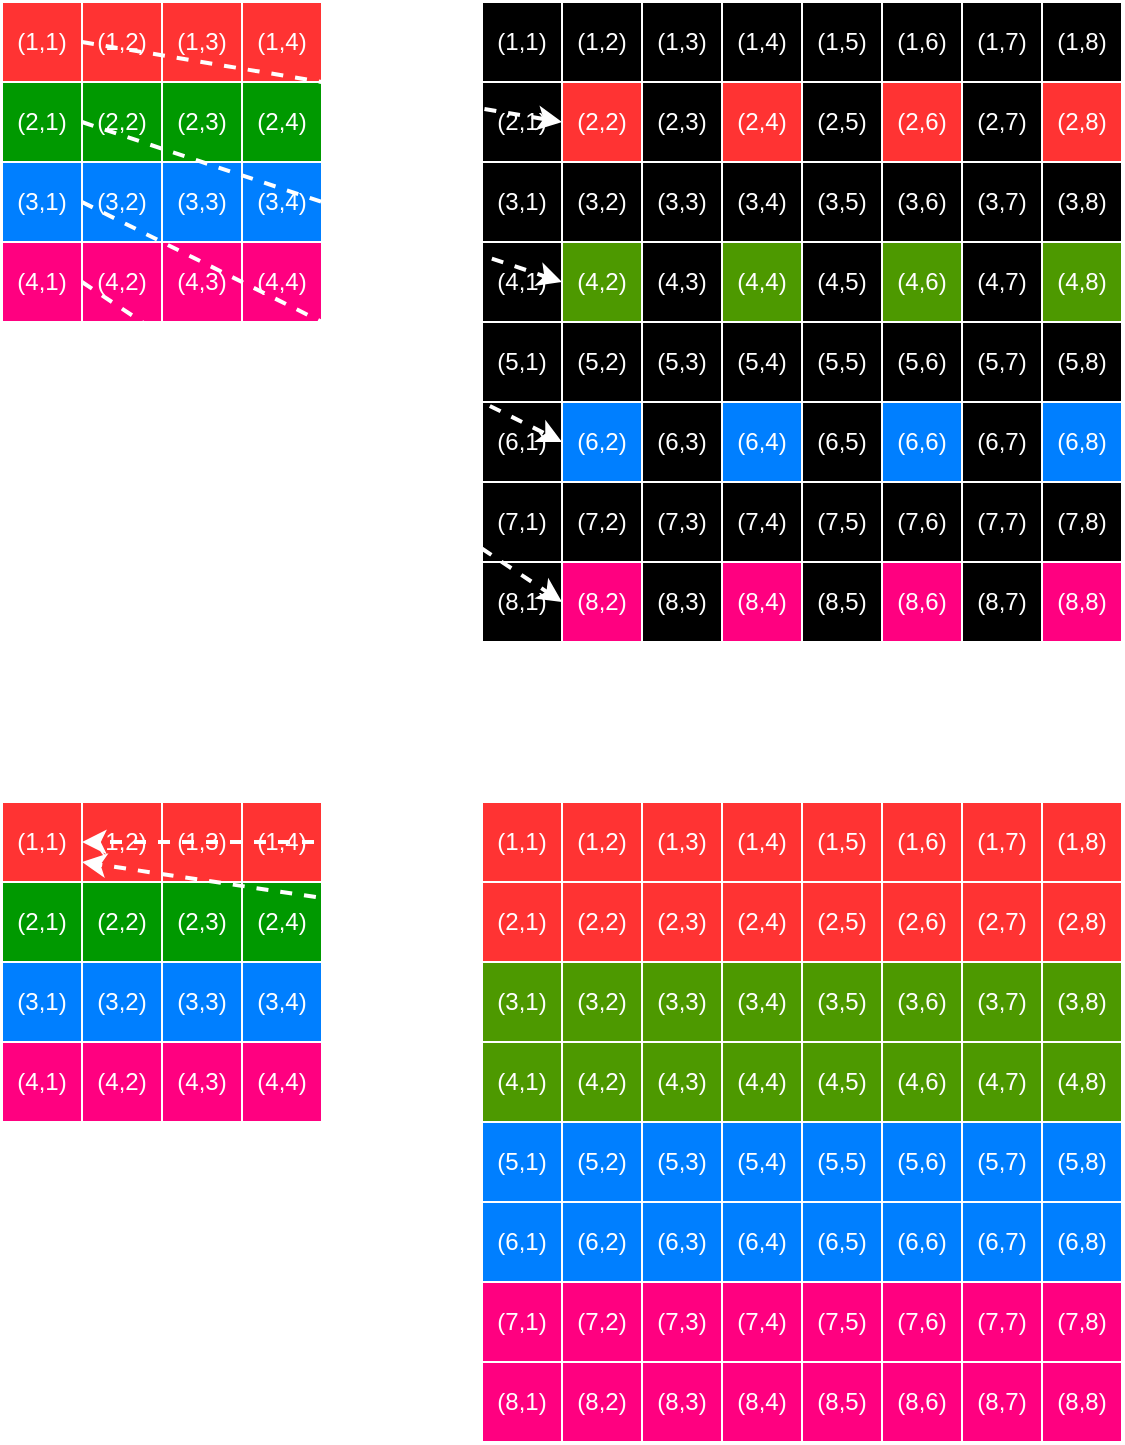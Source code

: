 <mxfile version="24.7.17">
  <diagram name="ページ1" id="RXQ_MCHYcWRbRbya9VPW">
    <mxGraphModel dx="954" dy="581" grid="1" gridSize="10" guides="1" tooltips="1" connect="1" arrows="1" fold="1" page="1" pageScale="1" pageWidth="827" pageHeight="1169" math="0" shadow="0">
      <root>
        <mxCell id="0" />
        <mxCell id="1" parent="0" />
        <mxCell id="tzBdefzeKCWXPKmRNhvX-1" value="(1,1)" style="rounded=0;whiteSpace=wrap;html=1;fillColor=#FF3333;strokeColor=#FFFFFF;fontColor=#FFFFFF;" parent="1" vertex="1">
          <mxGeometry x="80" y="80" width="40" height="40" as="geometry" />
        </mxCell>
        <mxCell id="tzBdefzeKCWXPKmRNhvX-3" value="(1,2)" style="rounded=0;whiteSpace=wrap;html=1;fillColor=#FF3333;strokeColor=#FFFFFF;fontColor=#FFFFFF;" parent="1" vertex="1">
          <mxGeometry x="120" y="80" width="40" height="40" as="geometry" />
        </mxCell>
        <mxCell id="tzBdefzeKCWXPKmRNhvX-4" value="(1,3)" style="rounded=0;whiteSpace=wrap;html=1;fillColor=#FF3333;strokeColor=#FFFFFF;fontColor=#FFFFFF;" parent="1" vertex="1">
          <mxGeometry x="160" y="80" width="40" height="40" as="geometry" />
        </mxCell>
        <mxCell id="tzBdefzeKCWXPKmRNhvX-5" value="(1,4)" style="rounded=0;whiteSpace=wrap;html=1;fillColor=#FF3333;strokeColor=#FFFFFF;fontColor=#FFFFFF;" parent="1" vertex="1">
          <mxGeometry x="200" y="80" width="40" height="40" as="geometry" />
        </mxCell>
        <mxCell id="tzBdefzeKCWXPKmRNhvX-8" value="(2,1)" style="rounded=0;whiteSpace=wrap;html=1;fillColor=#009900;strokeColor=#FFFFFF;fontColor=#FFFFFF;" parent="1" vertex="1">
          <mxGeometry x="80" y="120" width="40" height="40" as="geometry" />
        </mxCell>
        <mxCell id="tzBdefzeKCWXPKmRNhvX-9" value="(2,2)" style="rounded=0;whiteSpace=wrap;html=1;fillColor=#009900;strokeColor=#FFFFFF;fontColor=#FFFFFF;" parent="1" vertex="1">
          <mxGeometry x="120" y="120" width="40" height="40" as="geometry" />
        </mxCell>
        <mxCell id="tzBdefzeKCWXPKmRNhvX-10" value="(2,3)" style="rounded=0;whiteSpace=wrap;html=1;fillColor=#009900;strokeColor=#FFFFFF;fontColor=#FFFFFF;" parent="1" vertex="1">
          <mxGeometry x="160" y="120" width="40" height="40" as="geometry" />
        </mxCell>
        <mxCell id="tzBdefzeKCWXPKmRNhvX-11" value="(2,4)" style="rounded=0;whiteSpace=wrap;html=1;fillColor=#009900;strokeColor=#FFFFFF;fontColor=#FFFFFF;" parent="1" vertex="1">
          <mxGeometry x="200" y="120" width="40" height="40" as="geometry" />
        </mxCell>
        <mxCell id="tzBdefzeKCWXPKmRNhvX-12" value="(3,1)" style="rounded=0;whiteSpace=wrap;html=1;fillColor=#007FFF;strokeColor=#FFFFFF;fontColor=#FFFFFF;" parent="1" vertex="1">
          <mxGeometry x="80" y="160" width="40" height="40" as="geometry" />
        </mxCell>
        <mxCell id="tzBdefzeKCWXPKmRNhvX-13" value="(3,2)" style="rounded=0;whiteSpace=wrap;html=1;fillColor=#007FFF;strokeColor=#FFFFFF;fontColor=#FFFFFF;" parent="1" vertex="1">
          <mxGeometry x="120" y="160" width="40" height="40" as="geometry" />
        </mxCell>
        <mxCell id="tzBdefzeKCWXPKmRNhvX-14" value="(3,3)" style="rounded=0;whiteSpace=wrap;html=1;fillColor=#007FFF;strokeColor=#FFFFFF;fontColor=#FFFFFF;" parent="1" vertex="1">
          <mxGeometry x="160" y="160" width="40" height="40" as="geometry" />
        </mxCell>
        <mxCell id="tzBdefzeKCWXPKmRNhvX-15" value="(3,4)" style="rounded=0;whiteSpace=wrap;html=1;fillColor=#007FFF;strokeColor=#FFFFFF;fontColor=#FFFFFF;" parent="1" vertex="1">
          <mxGeometry x="200" y="160" width="40" height="40" as="geometry" />
        </mxCell>
        <mxCell id="tzBdefzeKCWXPKmRNhvX-16" value="(4,1)" style="rounded=0;whiteSpace=wrap;html=1;fillColor=#FF0080;strokeColor=#FFFFFF;fontColor=#FFFFFF;" parent="1" vertex="1">
          <mxGeometry x="80" y="200" width="40" height="40" as="geometry" />
        </mxCell>
        <mxCell id="tzBdefzeKCWXPKmRNhvX-17" value="(4,2)" style="rounded=0;whiteSpace=wrap;html=1;fillColor=#FF0080;strokeColor=#FFFFFF;fontColor=#FFFFFF;" parent="1" vertex="1">
          <mxGeometry x="120" y="200" width="40" height="40" as="geometry" />
        </mxCell>
        <mxCell id="tzBdefzeKCWXPKmRNhvX-18" value="(4,3)" style="rounded=0;whiteSpace=wrap;html=1;fillColor=#FF0080;strokeColor=#FFFFFF;fontColor=#FFFFFF;" parent="1" vertex="1">
          <mxGeometry x="160" y="200" width="40" height="40" as="geometry" />
        </mxCell>
        <mxCell id="tzBdefzeKCWXPKmRNhvX-19" value="(4,4)" style="rounded=0;whiteSpace=wrap;html=1;fillColor=#FF0080;strokeColor=#FFFFFF;fontColor=#FFFFFF;" parent="1" vertex="1">
          <mxGeometry x="200" y="200" width="40" height="40" as="geometry" />
        </mxCell>
        <mxCell id="tzBdefzeKCWXPKmRNhvX-20" value="(1,1)" style="rounded=0;whiteSpace=wrap;html=1;fillColor=#000000;strokeColor=#FFFFFF;fontColor=#FFFFFF;" parent="1" vertex="1">
          <mxGeometry x="320" y="80" width="40" height="40" as="geometry" />
        </mxCell>
        <mxCell id="tzBdefzeKCWXPKmRNhvX-84" value="(1,2)" style="rounded=0;whiteSpace=wrap;html=1;fillColor=#000000;strokeColor=#FFFFFF;fontColor=#FFFFFF;" parent="1" vertex="1">
          <mxGeometry x="360" y="80" width="40" height="40" as="geometry" />
        </mxCell>
        <mxCell id="tzBdefzeKCWXPKmRNhvX-85" value="(1,3)" style="rounded=0;whiteSpace=wrap;html=1;fillColor=#000000;strokeColor=#FFFFFF;fontColor=#FFFFFF;" parent="1" vertex="1">
          <mxGeometry x="400" y="80" width="40" height="40" as="geometry" />
        </mxCell>
        <mxCell id="tzBdefzeKCWXPKmRNhvX-86" value="(1,4)" style="rounded=0;whiteSpace=wrap;html=1;fillColor=#000000;strokeColor=#FFFFFF;fontColor=#FFFFFF;" parent="1" vertex="1">
          <mxGeometry x="440" y="80" width="40" height="40" as="geometry" />
        </mxCell>
        <mxCell id="tzBdefzeKCWXPKmRNhvX-87" value="(1,5)" style="rounded=0;whiteSpace=wrap;html=1;fillColor=#000000;strokeColor=#FFFFFF;fontColor=#FFFFFF;" parent="1" vertex="1">
          <mxGeometry x="480" y="80" width="40" height="40" as="geometry" />
        </mxCell>
        <mxCell id="tzBdefzeKCWXPKmRNhvX-88" value="(1,6)" style="rounded=0;whiteSpace=wrap;html=1;fillColor=#000000;strokeColor=#FFFFFF;fontColor=#FFFFFF;" parent="1" vertex="1">
          <mxGeometry x="520" y="80" width="40" height="40" as="geometry" />
        </mxCell>
        <mxCell id="tzBdefzeKCWXPKmRNhvX-89" value="(1,7)" style="rounded=0;whiteSpace=wrap;html=1;fillColor=#000000;strokeColor=#FFFFFF;fontColor=#FFFFFF;" parent="1" vertex="1">
          <mxGeometry x="560" y="80" width="40" height="40" as="geometry" />
        </mxCell>
        <mxCell id="tzBdefzeKCWXPKmRNhvX-90" value="(1,8)" style="rounded=0;whiteSpace=wrap;html=1;fillColor=#000000;strokeColor=#FFFFFF;fontColor=#FFFFFF;" parent="1" vertex="1">
          <mxGeometry x="600" y="80" width="40" height="40" as="geometry" />
        </mxCell>
        <mxCell id="tzBdefzeKCWXPKmRNhvX-91" value="(2,1)" style="rounded=0;whiteSpace=wrap;html=1;fillColor=#000000;strokeColor=#FFFFFF;fontColor=#FFFFFF;" parent="1" vertex="1">
          <mxGeometry x="320" y="120" width="40" height="40" as="geometry" />
        </mxCell>
        <mxCell id="tzBdefzeKCWXPKmRNhvX-92" value="(2,2)" style="rounded=0;whiteSpace=wrap;html=1;fillColor=#FF3333;strokeColor=#FFFFFF;fontColor=#FFFFFF;" parent="1" vertex="1">
          <mxGeometry x="360" y="120" width="40" height="40" as="geometry" />
        </mxCell>
        <mxCell id="tzBdefzeKCWXPKmRNhvX-93" value="(2,3)" style="rounded=0;whiteSpace=wrap;html=1;fillColor=#000000;strokeColor=#FFFFFF;fontColor=#FFFFFF;" parent="1" vertex="1">
          <mxGeometry x="400" y="120" width="40" height="40" as="geometry" />
        </mxCell>
        <mxCell id="tzBdefzeKCWXPKmRNhvX-94" value="(2,4)" style="rounded=0;whiteSpace=wrap;html=1;fillColor=#FF3333;strokeColor=#FFFFFF;fontColor=#FFFFFF;" parent="1" vertex="1">
          <mxGeometry x="440" y="120" width="40" height="40" as="geometry" />
        </mxCell>
        <mxCell id="tzBdefzeKCWXPKmRNhvX-95" value="(2,5)" style="rounded=0;whiteSpace=wrap;html=1;fillColor=#000000;strokeColor=#FFFFFF;fontColor=#FFFFFF;" parent="1" vertex="1">
          <mxGeometry x="480" y="120" width="40" height="40" as="geometry" />
        </mxCell>
        <mxCell id="tzBdefzeKCWXPKmRNhvX-96" value="(2,6)" style="rounded=0;whiteSpace=wrap;html=1;fillColor=#FF3333;strokeColor=#FFFFFF;fontColor=#FFFFFF;" parent="1" vertex="1">
          <mxGeometry x="520" y="120" width="40" height="40" as="geometry" />
        </mxCell>
        <mxCell id="tzBdefzeKCWXPKmRNhvX-97" value="(2,7)" style="rounded=0;whiteSpace=wrap;html=1;fillColor=#000000;strokeColor=#FFFFFF;fontColor=#FFFFFF;" parent="1" vertex="1">
          <mxGeometry x="560" y="120" width="40" height="40" as="geometry" />
        </mxCell>
        <mxCell id="tzBdefzeKCWXPKmRNhvX-98" value="(2,8)" style="rounded=0;whiteSpace=wrap;html=1;fillColor=#FF3333;strokeColor=#FFFFFF;fontColor=#FFFFFF;" parent="1" vertex="1">
          <mxGeometry x="600" y="120" width="40" height="40" as="geometry" />
        </mxCell>
        <mxCell id="tzBdefzeKCWXPKmRNhvX-99" value="(3,1)" style="rounded=0;whiteSpace=wrap;html=1;fillColor=#000000;strokeColor=#FFFFFF;fontColor=#FFFFFF;" parent="1" vertex="1">
          <mxGeometry x="320" y="160" width="40" height="40" as="geometry" />
        </mxCell>
        <mxCell id="tzBdefzeKCWXPKmRNhvX-100" value="(3,2)" style="rounded=0;whiteSpace=wrap;html=1;fillColor=#000000;strokeColor=#FFFFFF;fontColor=#FFFFFF;" parent="1" vertex="1">
          <mxGeometry x="360" y="160" width="40" height="40" as="geometry" />
        </mxCell>
        <mxCell id="tzBdefzeKCWXPKmRNhvX-101" value="(3,3)" style="rounded=0;whiteSpace=wrap;html=1;fillColor=#000000;strokeColor=#FFFFFF;fontColor=#FFFFFF;" parent="1" vertex="1">
          <mxGeometry x="400" y="160" width="40" height="40" as="geometry" />
        </mxCell>
        <mxCell id="tzBdefzeKCWXPKmRNhvX-102" value="(3,4)" style="rounded=0;whiteSpace=wrap;html=1;fillColor=#000000;strokeColor=#FFFFFF;fontColor=#FFFFFF;" parent="1" vertex="1">
          <mxGeometry x="440" y="160" width="40" height="40" as="geometry" />
        </mxCell>
        <mxCell id="tzBdefzeKCWXPKmRNhvX-103" value="(3,5)" style="rounded=0;whiteSpace=wrap;html=1;fillColor=#000000;strokeColor=#FFFFFF;fontColor=#FFFFFF;" parent="1" vertex="1">
          <mxGeometry x="480" y="160" width="40" height="40" as="geometry" />
        </mxCell>
        <mxCell id="tzBdefzeKCWXPKmRNhvX-104" value="(3,6)" style="rounded=0;whiteSpace=wrap;html=1;fillColor=#000000;strokeColor=#FFFFFF;fontColor=#FFFFFF;" parent="1" vertex="1">
          <mxGeometry x="520" y="160" width="40" height="40" as="geometry" />
        </mxCell>
        <mxCell id="tzBdefzeKCWXPKmRNhvX-105" value="(3,7)" style="rounded=0;whiteSpace=wrap;html=1;fillColor=#000000;strokeColor=#FFFFFF;fontColor=#FFFFFF;" parent="1" vertex="1">
          <mxGeometry x="560" y="160" width="40" height="40" as="geometry" />
        </mxCell>
        <mxCell id="tzBdefzeKCWXPKmRNhvX-106" value="(3,8)" style="rounded=0;whiteSpace=wrap;html=1;fillColor=#000000;strokeColor=#FFFFFF;fontColor=#FFFFFF;" parent="1" vertex="1">
          <mxGeometry x="600" y="160" width="40" height="40" as="geometry" />
        </mxCell>
        <mxCell id="tzBdefzeKCWXPKmRNhvX-107" value="(4,1)" style="rounded=0;whiteSpace=wrap;html=1;fillColor=#000000;strokeColor=#FFFFFF;fontColor=#FFFFFF;" parent="1" vertex="1">
          <mxGeometry x="320" y="200" width="40" height="40" as="geometry" />
        </mxCell>
        <mxCell id="tzBdefzeKCWXPKmRNhvX-108" value="(4,2)" style="rounded=0;whiteSpace=wrap;html=1;fillColor=#4D9900;strokeColor=#FFFFFF;fontColor=#FFFFFF;" parent="1" vertex="1">
          <mxGeometry x="360" y="200" width="40" height="40" as="geometry" />
        </mxCell>
        <mxCell id="tzBdefzeKCWXPKmRNhvX-109" value="(4,3)" style="rounded=0;whiteSpace=wrap;html=1;fillColor=#000000;strokeColor=#FFFFFF;fontColor=#FFFFFF;" parent="1" vertex="1">
          <mxGeometry x="400" y="200" width="40" height="40" as="geometry" />
        </mxCell>
        <mxCell id="tzBdefzeKCWXPKmRNhvX-110" value="(4,4)" style="rounded=0;whiteSpace=wrap;html=1;fillColor=#4D9900;strokeColor=#FFFFFF;fontColor=#FFFFFF;" parent="1" vertex="1">
          <mxGeometry x="440" y="200" width="40" height="40" as="geometry" />
        </mxCell>
        <mxCell id="tzBdefzeKCWXPKmRNhvX-111" value="(4,5)" style="rounded=0;whiteSpace=wrap;html=1;fillColor=#000000;strokeColor=#FFFFFF;fontColor=#FFFFFF;" parent="1" vertex="1">
          <mxGeometry x="480" y="200" width="40" height="40" as="geometry" />
        </mxCell>
        <mxCell id="tzBdefzeKCWXPKmRNhvX-112" value="(4,6)" style="rounded=0;whiteSpace=wrap;html=1;fillColor=#4D9900;strokeColor=#FFFFFF;fontColor=#FFFFFF;" parent="1" vertex="1">
          <mxGeometry x="520" y="200" width="40" height="40" as="geometry" />
        </mxCell>
        <mxCell id="tzBdefzeKCWXPKmRNhvX-113" value="(4,7)" style="rounded=0;whiteSpace=wrap;html=1;fillColor=#000000;strokeColor=#FFFFFF;fontColor=#FFFFFF;" parent="1" vertex="1">
          <mxGeometry x="560" y="200" width="40" height="40" as="geometry" />
        </mxCell>
        <mxCell id="tzBdefzeKCWXPKmRNhvX-114" value="(4,8)" style="rounded=0;whiteSpace=wrap;html=1;fillColor=#4D9900;strokeColor=#FFFFFF;fontColor=#FFFFFF;" parent="1" vertex="1">
          <mxGeometry x="600" y="200" width="40" height="40" as="geometry" />
        </mxCell>
        <mxCell id="tzBdefzeKCWXPKmRNhvX-115" value="(5,1)" style="rounded=0;whiteSpace=wrap;html=1;fillColor=#000000;strokeColor=#FFFFFF;fontColor=#FFFFFF;" parent="1" vertex="1">
          <mxGeometry x="320" y="240" width="40" height="40" as="geometry" />
        </mxCell>
        <mxCell id="tzBdefzeKCWXPKmRNhvX-116" value="(5,2)" style="rounded=0;whiteSpace=wrap;html=1;fillColor=#000000;strokeColor=#FFFFFF;fontColor=#FFFFFF;" parent="1" vertex="1">
          <mxGeometry x="360" y="240" width="40" height="40" as="geometry" />
        </mxCell>
        <mxCell id="tzBdefzeKCWXPKmRNhvX-117" value="(5,3)" style="rounded=0;whiteSpace=wrap;html=1;fillColor=#000000;strokeColor=#FFFFFF;fontColor=#FFFFFF;" parent="1" vertex="1">
          <mxGeometry x="400" y="240" width="40" height="40" as="geometry" />
        </mxCell>
        <mxCell id="tzBdefzeKCWXPKmRNhvX-118" value="(5,4)" style="rounded=0;whiteSpace=wrap;html=1;fillColor=#000000;strokeColor=#FFFFFF;fontColor=#FFFFFF;" parent="1" vertex="1">
          <mxGeometry x="440" y="240" width="40" height="40" as="geometry" />
        </mxCell>
        <mxCell id="tzBdefzeKCWXPKmRNhvX-119" value="(5,5)" style="rounded=0;whiteSpace=wrap;html=1;fillColor=#000000;strokeColor=#FFFFFF;fontColor=#FFFFFF;" parent="1" vertex="1">
          <mxGeometry x="480" y="240" width="40" height="40" as="geometry" />
        </mxCell>
        <mxCell id="tzBdefzeKCWXPKmRNhvX-120" value="(5,6)" style="rounded=0;whiteSpace=wrap;html=1;fillColor=#000000;strokeColor=#FFFFFF;fontColor=#FFFFFF;" parent="1" vertex="1">
          <mxGeometry x="520" y="240" width="40" height="40" as="geometry" />
        </mxCell>
        <mxCell id="tzBdefzeKCWXPKmRNhvX-121" value="(5,7)" style="rounded=0;whiteSpace=wrap;html=1;fillColor=#000000;strokeColor=#FFFFFF;fontColor=#FFFFFF;" parent="1" vertex="1">
          <mxGeometry x="560" y="240" width="40" height="40" as="geometry" />
        </mxCell>
        <mxCell id="tzBdefzeKCWXPKmRNhvX-122" value="(5,8)" style="rounded=0;whiteSpace=wrap;html=1;fillColor=#000000;strokeColor=#FFFFFF;fontColor=#FFFFFF;" parent="1" vertex="1">
          <mxGeometry x="600" y="240" width="40" height="40" as="geometry" />
        </mxCell>
        <mxCell id="tzBdefzeKCWXPKmRNhvX-123" value="(6,1)" style="rounded=0;whiteSpace=wrap;html=1;fillColor=#000000;strokeColor=#FFFFFF;fontColor=#FFFFFF;" parent="1" vertex="1">
          <mxGeometry x="320" y="280" width="40" height="40" as="geometry" />
        </mxCell>
        <mxCell id="tzBdefzeKCWXPKmRNhvX-124" value="(6,2)" style="rounded=0;whiteSpace=wrap;html=1;fillColor=#007FFF;strokeColor=#FFFFFF;fontColor=#FFFFFF;" parent="1" vertex="1">
          <mxGeometry x="360" y="280" width="40" height="40" as="geometry" />
        </mxCell>
        <mxCell id="tzBdefzeKCWXPKmRNhvX-125" value="(6,3)" style="rounded=0;whiteSpace=wrap;html=1;fillColor=#000000;strokeColor=#FFFFFF;fontColor=#FFFFFF;" parent="1" vertex="1">
          <mxGeometry x="400" y="280" width="40" height="40" as="geometry" />
        </mxCell>
        <mxCell id="tzBdefzeKCWXPKmRNhvX-126" value="(6,4)" style="rounded=0;whiteSpace=wrap;html=1;fillColor=#007FFF;strokeColor=#FFFFFF;fontColor=#FFFFFF;" parent="1" vertex="1">
          <mxGeometry x="440" y="280" width="40" height="40" as="geometry" />
        </mxCell>
        <mxCell id="tzBdefzeKCWXPKmRNhvX-127" value="(6,5)" style="rounded=0;whiteSpace=wrap;html=1;fillColor=#000000;strokeColor=#FFFFFF;fontColor=#FFFFFF;" parent="1" vertex="1">
          <mxGeometry x="480" y="280" width="40" height="40" as="geometry" />
        </mxCell>
        <mxCell id="tzBdefzeKCWXPKmRNhvX-128" value="(6,6)" style="rounded=0;whiteSpace=wrap;html=1;fillColor=#007FFF;strokeColor=#FFFFFF;fontColor=#FFFFFF;" parent="1" vertex="1">
          <mxGeometry x="520" y="280" width="40" height="40" as="geometry" />
        </mxCell>
        <mxCell id="tzBdefzeKCWXPKmRNhvX-129" value="(6,7)" style="rounded=0;whiteSpace=wrap;html=1;fillColor=#000000;strokeColor=#FFFFFF;fontColor=#FFFFFF;" parent="1" vertex="1">
          <mxGeometry x="560" y="280" width="40" height="40" as="geometry" />
        </mxCell>
        <mxCell id="tzBdefzeKCWXPKmRNhvX-130" value="(6,8)" style="rounded=0;whiteSpace=wrap;html=1;fillColor=#007FFF;strokeColor=#FFFFFF;fontColor=#FFFFFF;" parent="1" vertex="1">
          <mxGeometry x="600" y="280" width="40" height="40" as="geometry" />
        </mxCell>
        <mxCell id="tzBdefzeKCWXPKmRNhvX-131" value="(7,1)" style="rounded=0;whiteSpace=wrap;html=1;fillColor=#000000;strokeColor=#FFFFFF;fontColor=#FFFFFF;" parent="1" vertex="1">
          <mxGeometry x="320" y="320" width="40" height="40" as="geometry" />
        </mxCell>
        <mxCell id="tzBdefzeKCWXPKmRNhvX-132" value="(7,2)" style="rounded=0;whiteSpace=wrap;html=1;fillColor=#000000;strokeColor=#FFFFFF;fontColor=#FFFFFF;" parent="1" vertex="1">
          <mxGeometry x="360" y="320" width="40" height="40" as="geometry" />
        </mxCell>
        <mxCell id="tzBdefzeKCWXPKmRNhvX-133" value="(7,3)" style="rounded=0;whiteSpace=wrap;html=1;fillColor=#000000;strokeColor=#FFFFFF;fontColor=#FFFFFF;" parent="1" vertex="1">
          <mxGeometry x="400" y="320" width="40" height="40" as="geometry" />
        </mxCell>
        <mxCell id="tzBdefzeKCWXPKmRNhvX-134" value="(7,4)" style="rounded=0;whiteSpace=wrap;html=1;fillColor=#000000;strokeColor=#FFFFFF;fontColor=#FFFFFF;" parent="1" vertex="1">
          <mxGeometry x="440" y="320" width="40" height="40" as="geometry" />
        </mxCell>
        <mxCell id="tzBdefzeKCWXPKmRNhvX-135" value="(7,5)" style="rounded=0;whiteSpace=wrap;html=1;fillColor=#000000;strokeColor=#FFFFFF;fontColor=#FFFFFF;" parent="1" vertex="1">
          <mxGeometry x="480" y="320" width="40" height="40" as="geometry" />
        </mxCell>
        <mxCell id="tzBdefzeKCWXPKmRNhvX-136" value="(7,6)" style="rounded=0;whiteSpace=wrap;html=1;fillColor=#000000;strokeColor=#FFFFFF;fontColor=#FFFFFF;" parent="1" vertex="1">
          <mxGeometry x="520" y="320" width="40" height="40" as="geometry" />
        </mxCell>
        <mxCell id="tzBdefzeKCWXPKmRNhvX-137" value="(7,7)" style="rounded=0;whiteSpace=wrap;html=1;fillColor=#000000;strokeColor=#FFFFFF;fontColor=#FFFFFF;" parent="1" vertex="1">
          <mxGeometry x="560" y="320" width="40" height="40" as="geometry" />
        </mxCell>
        <mxCell id="tzBdefzeKCWXPKmRNhvX-138" value="(7,8)" style="rounded=0;whiteSpace=wrap;html=1;fillColor=#000000;strokeColor=#FFFFFF;fontColor=#FFFFFF;" parent="1" vertex="1">
          <mxGeometry x="600" y="320" width="40" height="40" as="geometry" />
        </mxCell>
        <mxCell id="tzBdefzeKCWXPKmRNhvX-139" value="(8,1)" style="rounded=0;whiteSpace=wrap;html=1;fillColor=#000000;strokeColor=#FFFFFF;fontColor=#FFFFFF;" parent="1" vertex="1">
          <mxGeometry x="320" y="360" width="40" height="40" as="geometry" />
        </mxCell>
        <mxCell id="tzBdefzeKCWXPKmRNhvX-140" value="(8,2)" style="rounded=0;whiteSpace=wrap;html=1;fillColor=#FF0080;strokeColor=#FFFFFF;fontColor=#FFFFFF;" parent="1" vertex="1">
          <mxGeometry x="360" y="360" width="40" height="40" as="geometry" />
        </mxCell>
        <mxCell id="tzBdefzeKCWXPKmRNhvX-141" value="(8,3)" style="rounded=0;whiteSpace=wrap;html=1;fillColor=#000000;strokeColor=#FFFFFF;fontColor=#FFFFFF;" parent="1" vertex="1">
          <mxGeometry x="400" y="360" width="40" height="40" as="geometry" />
        </mxCell>
        <mxCell id="tzBdefzeKCWXPKmRNhvX-142" value="(8,4)" style="rounded=0;whiteSpace=wrap;html=1;fillColor=#FF0080;strokeColor=#FFFFFF;fontColor=#FFFFFF;" parent="1" vertex="1">
          <mxGeometry x="440" y="360" width="40" height="40" as="geometry" />
        </mxCell>
        <mxCell id="tzBdefzeKCWXPKmRNhvX-143" value="(8,5)" style="rounded=0;whiteSpace=wrap;html=1;fillColor=#000000;strokeColor=#FFFFFF;fontColor=#FFFFFF;" parent="1" vertex="1">
          <mxGeometry x="480" y="360" width="40" height="40" as="geometry" />
        </mxCell>
        <mxCell id="tzBdefzeKCWXPKmRNhvX-144" value="(8,6)" style="rounded=0;whiteSpace=wrap;html=1;fillColor=#FF0080;strokeColor=#FFFFFF;fontColor=#FFFFFF;" parent="1" vertex="1">
          <mxGeometry x="520" y="360" width="40" height="40" as="geometry" />
        </mxCell>
        <mxCell id="tzBdefzeKCWXPKmRNhvX-145" value="(8,7)" style="rounded=0;whiteSpace=wrap;html=1;fillColor=#000000;strokeColor=#FFFFFF;fontColor=#FFFFFF;" parent="1" vertex="1">
          <mxGeometry x="560" y="360" width="40" height="40" as="geometry" />
        </mxCell>
        <mxCell id="tzBdefzeKCWXPKmRNhvX-146" value="(8,8)" style="rounded=0;whiteSpace=wrap;html=1;fillColor=#FF0080;strokeColor=#FFFFFF;fontColor=#FFFFFF;" parent="1" vertex="1">
          <mxGeometry x="600" y="360" width="40" height="40" as="geometry" />
        </mxCell>
        <mxCell id="tzBdefzeKCWXPKmRNhvX-147" value="" style="endArrow=classic;html=1;rounded=0;exitX=0;exitY=0.5;exitDx=0;exitDy=0;entryX=0;entryY=0.5;entryDx=0;entryDy=0;strokeColor=#FFFFFF;dashed=1;strokeWidth=2;" parent="1" source="tzBdefzeKCWXPKmRNhvX-3" target="tzBdefzeKCWXPKmRNhvX-92" edge="1">
          <mxGeometry width="50" height="50" relative="1" as="geometry">
            <mxPoint x="120" y="110" as="sourcePoint" />
            <mxPoint x="450" y="280" as="targetPoint" />
          </mxGeometry>
        </mxCell>
        <mxCell id="tzBdefzeKCWXPKmRNhvX-148" value="" style="endArrow=classic;html=1;rounded=0;exitX=0;exitY=0.5;exitDx=0;exitDy=0;entryX=0;entryY=0.5;entryDx=0;entryDy=0;strokeColor=#FFFFFF;dashed=1;strokeWidth=2;" parent="1" source="tzBdefzeKCWXPKmRNhvX-9" target="tzBdefzeKCWXPKmRNhvX-108" edge="1">
          <mxGeometry width="50" height="50" relative="1" as="geometry">
            <mxPoint x="130" y="110" as="sourcePoint" />
            <mxPoint x="370" y="150" as="targetPoint" />
          </mxGeometry>
        </mxCell>
        <mxCell id="tzBdefzeKCWXPKmRNhvX-149" value="" style="endArrow=classic;html=1;rounded=0;exitX=0;exitY=0.5;exitDx=0;exitDy=0;entryX=0;entryY=0.5;entryDx=0;entryDy=0;strokeColor=#FFFFFF;dashed=1;strokeWidth=2;" parent="1" source="tzBdefzeKCWXPKmRNhvX-13" target="tzBdefzeKCWXPKmRNhvX-124" edge="1">
          <mxGeometry width="50" height="50" relative="1" as="geometry">
            <mxPoint x="130" y="150" as="sourcePoint" />
            <mxPoint x="370" y="230" as="targetPoint" />
          </mxGeometry>
        </mxCell>
        <mxCell id="tzBdefzeKCWXPKmRNhvX-150" value="" style="endArrow=classic;html=1;rounded=0;exitX=0;exitY=0.5;exitDx=0;exitDy=0;entryX=1;entryY=0.5;entryDx=0;entryDy=0;strokeColor=#FFFFFF;dashed=1;strokeWidth=2;" parent="1" source="tzBdefzeKCWXPKmRNhvX-17" target="tzBdefzeKCWXPKmRNhvX-139" edge="1">
          <mxGeometry width="50" height="50" relative="1" as="geometry">
            <mxPoint x="130" y="190" as="sourcePoint" />
            <mxPoint x="370" y="310" as="targetPoint" />
          </mxGeometry>
        </mxCell>
        <mxCell id="oxjdFq19VQg15_VCp978-1" value="(1,1)" style="rounded=0;whiteSpace=wrap;html=1;fillColor=#FF3333;strokeColor=#FFFFFF;fontColor=#FFFFFF;" vertex="1" parent="1">
          <mxGeometry x="80" y="480" width="40" height="40" as="geometry" />
        </mxCell>
        <mxCell id="oxjdFq19VQg15_VCp978-2" value="(1,2)" style="rounded=0;whiteSpace=wrap;html=1;fillColor=#FF3333;strokeColor=#FFFFFF;fontColor=#FFFFFF;" vertex="1" parent="1">
          <mxGeometry x="120" y="480" width="40" height="40" as="geometry" />
        </mxCell>
        <mxCell id="oxjdFq19VQg15_VCp978-3" value="(1,3)" style="rounded=0;whiteSpace=wrap;html=1;fillColor=#FF3333;strokeColor=#FFFFFF;fontColor=#FFFFFF;" vertex="1" parent="1">
          <mxGeometry x="160" y="480" width="40" height="40" as="geometry" />
        </mxCell>
        <mxCell id="oxjdFq19VQg15_VCp978-4" value="(1,4)" style="rounded=0;whiteSpace=wrap;html=1;fillColor=#FF3333;strokeColor=#FFFFFF;fontColor=#FFFFFF;" vertex="1" parent="1">
          <mxGeometry x="200" y="480" width="40" height="40" as="geometry" />
        </mxCell>
        <mxCell id="oxjdFq19VQg15_VCp978-5" value="(2,1)" style="rounded=0;whiteSpace=wrap;html=1;fillColor=#009900;strokeColor=#FFFFFF;fontColor=#FFFFFF;" vertex="1" parent="1">
          <mxGeometry x="80" y="520" width="40" height="40" as="geometry" />
        </mxCell>
        <mxCell id="oxjdFq19VQg15_VCp978-6" value="(2,2)" style="rounded=0;whiteSpace=wrap;html=1;fillColor=#009900;strokeColor=#FFFFFF;fontColor=#FFFFFF;" vertex="1" parent="1">
          <mxGeometry x="120" y="520" width="40" height="40" as="geometry" />
        </mxCell>
        <mxCell id="oxjdFq19VQg15_VCp978-7" value="(2,3)" style="rounded=0;whiteSpace=wrap;html=1;fillColor=#009900;strokeColor=#FFFFFF;fontColor=#FFFFFF;" vertex="1" parent="1">
          <mxGeometry x="160" y="520" width="40" height="40" as="geometry" />
        </mxCell>
        <mxCell id="oxjdFq19VQg15_VCp978-8" value="(2,4)" style="rounded=0;whiteSpace=wrap;html=1;fillColor=#009900;strokeColor=#FFFFFF;fontColor=#FFFFFF;" vertex="1" parent="1">
          <mxGeometry x="200" y="520" width="40" height="40" as="geometry" />
        </mxCell>
        <mxCell id="oxjdFq19VQg15_VCp978-9" value="(3,1)" style="rounded=0;whiteSpace=wrap;html=1;fillColor=#007FFF;strokeColor=#FFFFFF;fontColor=#FFFFFF;" vertex="1" parent="1">
          <mxGeometry x="80" y="560" width="40" height="40" as="geometry" />
        </mxCell>
        <mxCell id="oxjdFq19VQg15_VCp978-10" value="(3,2)" style="rounded=0;whiteSpace=wrap;html=1;fillColor=#007FFF;strokeColor=#FFFFFF;fontColor=#FFFFFF;" vertex="1" parent="1">
          <mxGeometry x="120" y="560" width="40" height="40" as="geometry" />
        </mxCell>
        <mxCell id="oxjdFq19VQg15_VCp978-11" value="(3,3)" style="rounded=0;whiteSpace=wrap;html=1;fillColor=#007FFF;strokeColor=#FFFFFF;fontColor=#FFFFFF;" vertex="1" parent="1">
          <mxGeometry x="160" y="560" width="40" height="40" as="geometry" />
        </mxCell>
        <mxCell id="oxjdFq19VQg15_VCp978-12" value="(3,4)" style="rounded=0;whiteSpace=wrap;html=1;fillColor=#007FFF;strokeColor=#FFFFFF;fontColor=#FFFFFF;" vertex="1" parent="1">
          <mxGeometry x="200" y="560" width="40" height="40" as="geometry" />
        </mxCell>
        <mxCell id="oxjdFq19VQg15_VCp978-13" value="(4,1)" style="rounded=0;whiteSpace=wrap;html=1;fillColor=#FF0080;strokeColor=#FFFFFF;fontColor=#FFFFFF;" vertex="1" parent="1">
          <mxGeometry x="80" y="600" width="40" height="40" as="geometry" />
        </mxCell>
        <mxCell id="oxjdFq19VQg15_VCp978-14" value="(4,2)" style="rounded=0;whiteSpace=wrap;html=1;fillColor=#FF0080;strokeColor=#FFFFFF;fontColor=#FFFFFF;" vertex="1" parent="1">
          <mxGeometry x="120" y="600" width="40" height="40" as="geometry" />
        </mxCell>
        <mxCell id="oxjdFq19VQg15_VCp978-15" value="(4,3)" style="rounded=0;whiteSpace=wrap;html=1;fillColor=#FF0080;strokeColor=#FFFFFF;fontColor=#FFFFFF;" vertex="1" parent="1">
          <mxGeometry x="160" y="600" width="40" height="40" as="geometry" />
        </mxCell>
        <mxCell id="oxjdFq19VQg15_VCp978-16" value="(4,4)" style="rounded=0;whiteSpace=wrap;html=1;fillColor=#FF0080;strokeColor=#FFFFFF;fontColor=#FFFFFF;" vertex="1" parent="1">
          <mxGeometry x="200" y="600" width="40" height="40" as="geometry" />
        </mxCell>
        <mxCell id="oxjdFq19VQg15_VCp978-17" value="(1,1)" style="rounded=0;whiteSpace=wrap;html=1;fillColor=#FF3333;strokeColor=#FFFFFF;fontColor=#FFFFFF;" vertex="1" parent="1">
          <mxGeometry x="320" y="480" width="40" height="40" as="geometry" />
        </mxCell>
        <mxCell id="oxjdFq19VQg15_VCp978-18" value="(1,2)" style="rounded=0;whiteSpace=wrap;html=1;fillColor=#FF3333;strokeColor=#FFFFFF;fontColor=#FFFFFF;" vertex="1" parent="1">
          <mxGeometry x="360" y="480" width="40" height="40" as="geometry" />
        </mxCell>
        <mxCell id="oxjdFq19VQg15_VCp978-19" value="(1,3)" style="rounded=0;whiteSpace=wrap;html=1;fillColor=#FF3333;strokeColor=#FFFFFF;fontColor=#FFFFFF;" vertex="1" parent="1">
          <mxGeometry x="400" y="480" width="40" height="40" as="geometry" />
        </mxCell>
        <mxCell id="oxjdFq19VQg15_VCp978-20" value="(1,4)" style="rounded=0;whiteSpace=wrap;html=1;fillColor=#FF3333;strokeColor=#FFFFFF;fontColor=#FFFFFF;" vertex="1" parent="1">
          <mxGeometry x="440" y="480" width="40" height="40" as="geometry" />
        </mxCell>
        <mxCell id="oxjdFq19VQg15_VCp978-21" value="(1,5)" style="rounded=0;whiteSpace=wrap;html=1;fillColor=#FF3333;strokeColor=#FFFFFF;fontColor=#FFFFFF;" vertex="1" parent="1">
          <mxGeometry x="480" y="480" width="40" height="40" as="geometry" />
        </mxCell>
        <mxCell id="oxjdFq19VQg15_VCp978-22" value="(1,6)" style="rounded=0;whiteSpace=wrap;html=1;fillColor=#FF3333;strokeColor=#FFFFFF;fontColor=#FFFFFF;" vertex="1" parent="1">
          <mxGeometry x="520" y="480" width="40" height="40" as="geometry" />
        </mxCell>
        <mxCell id="oxjdFq19VQg15_VCp978-23" value="(1,7)" style="rounded=0;whiteSpace=wrap;html=1;fillColor=#FF3333;strokeColor=#FFFFFF;fontColor=#FFFFFF;" vertex="1" parent="1">
          <mxGeometry x="560" y="480" width="40" height="40" as="geometry" />
        </mxCell>
        <mxCell id="oxjdFq19VQg15_VCp978-24" value="(1,8)" style="rounded=0;whiteSpace=wrap;html=1;fillColor=#FF3333;strokeColor=#FFFFFF;fontColor=#FFFFFF;" vertex="1" parent="1">
          <mxGeometry x="600" y="480" width="40" height="40" as="geometry" />
        </mxCell>
        <mxCell id="oxjdFq19VQg15_VCp978-25" value="(2,1)" style="rounded=0;whiteSpace=wrap;html=1;fillColor=#FF3333;strokeColor=#FFFFFF;fontColor=#FFFFFF;" vertex="1" parent="1">
          <mxGeometry x="320" y="520" width="40" height="40" as="geometry" />
        </mxCell>
        <mxCell id="oxjdFq19VQg15_VCp978-26" value="(2,2)" style="rounded=0;whiteSpace=wrap;html=1;fillColor=#FF3333;strokeColor=#FFFFFF;fontColor=#FFFFFF;" vertex="1" parent="1">
          <mxGeometry x="360" y="520" width="40" height="40" as="geometry" />
        </mxCell>
        <mxCell id="oxjdFq19VQg15_VCp978-27" value="(2,3)" style="rounded=0;whiteSpace=wrap;html=1;fillColor=#FF3333;strokeColor=#FFFFFF;fontColor=#FFFFFF;" vertex="1" parent="1">
          <mxGeometry x="400" y="520" width="40" height="40" as="geometry" />
        </mxCell>
        <mxCell id="oxjdFq19VQg15_VCp978-28" value="(2,4)" style="rounded=0;whiteSpace=wrap;html=1;fillColor=#FF3333;strokeColor=#FFFFFF;fontColor=#FFFFFF;" vertex="1" parent="1">
          <mxGeometry x="440" y="520" width="40" height="40" as="geometry" />
        </mxCell>
        <mxCell id="oxjdFq19VQg15_VCp978-29" value="(2,5)" style="rounded=0;whiteSpace=wrap;html=1;fillColor=#FF3333;strokeColor=#FFFFFF;fontColor=#FFFFFF;" vertex="1" parent="1">
          <mxGeometry x="480" y="520" width="40" height="40" as="geometry" />
        </mxCell>
        <mxCell id="oxjdFq19VQg15_VCp978-30" value="(2,6)" style="rounded=0;whiteSpace=wrap;html=1;fillColor=#FF3333;strokeColor=#FFFFFF;fontColor=#FFFFFF;" vertex="1" parent="1">
          <mxGeometry x="520" y="520" width="40" height="40" as="geometry" />
        </mxCell>
        <mxCell id="oxjdFq19VQg15_VCp978-31" value="(2,7)" style="rounded=0;whiteSpace=wrap;html=1;fillColor=#FF3333;strokeColor=#FFFFFF;fontColor=#FFFFFF;" vertex="1" parent="1">
          <mxGeometry x="560" y="520" width="40" height="40" as="geometry" />
        </mxCell>
        <mxCell id="oxjdFq19VQg15_VCp978-32" value="(2,8)" style="rounded=0;whiteSpace=wrap;html=1;fillColor=#FF3333;strokeColor=#FFFFFF;fontColor=#FFFFFF;" vertex="1" parent="1">
          <mxGeometry x="600" y="520" width="40" height="40" as="geometry" />
        </mxCell>
        <mxCell id="oxjdFq19VQg15_VCp978-33" value="(3,1)" style="rounded=0;whiteSpace=wrap;html=1;fillColor=#4D9900;strokeColor=#FFFFFF;fontColor=#FFFFFF;" vertex="1" parent="1">
          <mxGeometry x="320" y="560" width="40" height="40" as="geometry" />
        </mxCell>
        <mxCell id="oxjdFq19VQg15_VCp978-34" value="(3,2)" style="rounded=0;whiteSpace=wrap;html=1;fillColor=#4D9900;strokeColor=#FFFFFF;fontColor=#FFFFFF;" vertex="1" parent="1">
          <mxGeometry x="360" y="560" width="40" height="40" as="geometry" />
        </mxCell>
        <mxCell id="oxjdFq19VQg15_VCp978-35" value="(3,3)" style="rounded=0;whiteSpace=wrap;html=1;fillColor=#4D9900;strokeColor=#FFFFFF;fontColor=#FFFFFF;" vertex="1" parent="1">
          <mxGeometry x="400" y="560" width="40" height="40" as="geometry" />
        </mxCell>
        <mxCell id="oxjdFq19VQg15_VCp978-36" value="(3,4)" style="rounded=0;whiteSpace=wrap;html=1;fillColor=#4D9900;strokeColor=#FFFFFF;fontColor=#FFFFFF;" vertex="1" parent="1">
          <mxGeometry x="440" y="560" width="40" height="40" as="geometry" />
        </mxCell>
        <mxCell id="oxjdFq19VQg15_VCp978-37" value="(3,5)" style="rounded=0;whiteSpace=wrap;html=1;fillColor=#4D9900;strokeColor=#FFFFFF;fontColor=#FFFFFF;" vertex="1" parent="1">
          <mxGeometry x="480" y="560" width="40" height="40" as="geometry" />
        </mxCell>
        <mxCell id="oxjdFq19VQg15_VCp978-38" value="(3,6)" style="rounded=0;whiteSpace=wrap;html=1;fillColor=#4D9900;strokeColor=#FFFFFF;fontColor=#FFFFFF;" vertex="1" parent="1">
          <mxGeometry x="520" y="560" width="40" height="40" as="geometry" />
        </mxCell>
        <mxCell id="oxjdFq19VQg15_VCp978-39" value="(3,7)" style="rounded=0;whiteSpace=wrap;html=1;fillColor=#4D9900;strokeColor=#FFFFFF;fontColor=#FFFFFF;" vertex="1" parent="1">
          <mxGeometry x="560" y="560" width="40" height="40" as="geometry" />
        </mxCell>
        <mxCell id="oxjdFq19VQg15_VCp978-40" value="(3,8)" style="rounded=0;whiteSpace=wrap;html=1;fillColor=#4D9900;strokeColor=#FFFFFF;fontColor=#FFFFFF;" vertex="1" parent="1">
          <mxGeometry x="600" y="560" width="40" height="40" as="geometry" />
        </mxCell>
        <mxCell id="oxjdFq19VQg15_VCp978-41" value="(4,1)" style="rounded=0;whiteSpace=wrap;html=1;fillColor=#4D9900;strokeColor=#FFFFFF;fontColor=#FFFFFF;" vertex="1" parent="1">
          <mxGeometry x="320" y="600" width="40" height="40" as="geometry" />
        </mxCell>
        <mxCell id="oxjdFq19VQg15_VCp978-42" value="(4,2)" style="rounded=0;whiteSpace=wrap;html=1;fillColor=#4D9900;strokeColor=#FFFFFF;fontColor=#FFFFFF;" vertex="1" parent="1">
          <mxGeometry x="360" y="600" width="40" height="40" as="geometry" />
        </mxCell>
        <mxCell id="oxjdFq19VQg15_VCp978-43" value="(4,3)" style="rounded=0;whiteSpace=wrap;html=1;fillColor=#4D9900;strokeColor=#FFFFFF;fontColor=#FFFFFF;" vertex="1" parent="1">
          <mxGeometry x="400" y="600" width="40" height="40" as="geometry" />
        </mxCell>
        <mxCell id="oxjdFq19VQg15_VCp978-44" value="(4,4)" style="rounded=0;whiteSpace=wrap;html=1;fillColor=#4D9900;strokeColor=#FFFFFF;fontColor=#FFFFFF;" vertex="1" parent="1">
          <mxGeometry x="440" y="600" width="40" height="40" as="geometry" />
        </mxCell>
        <mxCell id="oxjdFq19VQg15_VCp978-45" value="(4,5)" style="rounded=0;whiteSpace=wrap;html=1;fillColor=#4D9900;strokeColor=#FFFFFF;fontColor=#FFFFFF;" vertex="1" parent="1">
          <mxGeometry x="480" y="600" width="40" height="40" as="geometry" />
        </mxCell>
        <mxCell id="oxjdFq19VQg15_VCp978-46" value="(4,6)" style="rounded=0;whiteSpace=wrap;html=1;fillColor=#4D9900;strokeColor=#FFFFFF;fontColor=#FFFFFF;" vertex="1" parent="1">
          <mxGeometry x="520" y="600" width="40" height="40" as="geometry" />
        </mxCell>
        <mxCell id="oxjdFq19VQg15_VCp978-47" value="(4,7)" style="rounded=0;whiteSpace=wrap;html=1;fillColor=#4D9900;strokeColor=#FFFFFF;fontColor=#FFFFFF;" vertex="1" parent="1">
          <mxGeometry x="560" y="600" width="40" height="40" as="geometry" />
        </mxCell>
        <mxCell id="oxjdFq19VQg15_VCp978-48" value="(4,8)" style="rounded=0;whiteSpace=wrap;html=1;fillColor=#4D9900;strokeColor=#FFFFFF;fontColor=#FFFFFF;" vertex="1" parent="1">
          <mxGeometry x="600" y="600" width="40" height="40" as="geometry" />
        </mxCell>
        <mxCell id="oxjdFq19VQg15_VCp978-49" value="(5,1)" style="rounded=0;whiteSpace=wrap;html=1;fillColor=#007FFF;strokeColor=#FFFFFF;fontColor=#FFFFFF;" vertex="1" parent="1">
          <mxGeometry x="320" y="640" width="40" height="40" as="geometry" />
        </mxCell>
        <mxCell id="oxjdFq19VQg15_VCp978-50" value="(5,2)" style="rounded=0;whiteSpace=wrap;html=1;fillColor=#007FFF;strokeColor=#FFFFFF;fontColor=#FFFFFF;" vertex="1" parent="1">
          <mxGeometry x="360" y="640" width="40" height="40" as="geometry" />
        </mxCell>
        <mxCell id="oxjdFq19VQg15_VCp978-51" value="(5,3)" style="rounded=0;whiteSpace=wrap;html=1;fillColor=#007FFF;strokeColor=#FFFFFF;fontColor=#FFFFFF;" vertex="1" parent="1">
          <mxGeometry x="400" y="640" width="40" height="40" as="geometry" />
        </mxCell>
        <mxCell id="oxjdFq19VQg15_VCp978-52" value="(5,4)" style="rounded=0;whiteSpace=wrap;html=1;fillColor=#007FFF;strokeColor=#FFFFFF;fontColor=#FFFFFF;" vertex="1" parent="1">
          <mxGeometry x="440" y="640" width="40" height="40" as="geometry" />
        </mxCell>
        <mxCell id="oxjdFq19VQg15_VCp978-53" value="(5,5)" style="rounded=0;whiteSpace=wrap;html=1;fillColor=#007FFF;strokeColor=#FFFFFF;fontColor=#FFFFFF;" vertex="1" parent="1">
          <mxGeometry x="480" y="640" width="40" height="40" as="geometry" />
        </mxCell>
        <mxCell id="oxjdFq19VQg15_VCp978-54" value="(5,6)" style="rounded=0;whiteSpace=wrap;html=1;fillColor=#007FFF;strokeColor=#FFFFFF;fontColor=#FFFFFF;" vertex="1" parent="1">
          <mxGeometry x="520" y="640" width="40" height="40" as="geometry" />
        </mxCell>
        <mxCell id="oxjdFq19VQg15_VCp978-55" value="(5,7)" style="rounded=0;whiteSpace=wrap;html=1;fillColor=#007FFF;strokeColor=#FFFFFF;fontColor=#FFFFFF;" vertex="1" parent="1">
          <mxGeometry x="560" y="640" width="40" height="40" as="geometry" />
        </mxCell>
        <mxCell id="oxjdFq19VQg15_VCp978-56" value="(5,8)" style="rounded=0;whiteSpace=wrap;html=1;fillColor=#007FFF;strokeColor=#FFFFFF;fontColor=#FFFFFF;" vertex="1" parent="1">
          <mxGeometry x="600" y="640" width="40" height="40" as="geometry" />
        </mxCell>
        <mxCell id="oxjdFq19VQg15_VCp978-57" value="(6,1)" style="rounded=0;whiteSpace=wrap;html=1;fillColor=#007FFF;strokeColor=#FFFFFF;fontColor=#FFFFFF;" vertex="1" parent="1">
          <mxGeometry x="320" y="680" width="40" height="40" as="geometry" />
        </mxCell>
        <mxCell id="oxjdFq19VQg15_VCp978-58" value="(6,2)" style="rounded=0;whiteSpace=wrap;html=1;fillColor=#007FFF;strokeColor=#FFFFFF;fontColor=#FFFFFF;" vertex="1" parent="1">
          <mxGeometry x="360" y="680" width="40" height="40" as="geometry" />
        </mxCell>
        <mxCell id="oxjdFq19VQg15_VCp978-59" value="(6,3)" style="rounded=0;whiteSpace=wrap;html=1;fillColor=#007FFF;strokeColor=#FFFFFF;fontColor=#FFFFFF;" vertex="1" parent="1">
          <mxGeometry x="400" y="680" width="40" height="40" as="geometry" />
        </mxCell>
        <mxCell id="oxjdFq19VQg15_VCp978-60" value="(6,4)" style="rounded=0;whiteSpace=wrap;html=1;fillColor=#007FFF;strokeColor=#FFFFFF;fontColor=#FFFFFF;" vertex="1" parent="1">
          <mxGeometry x="440" y="680" width="40" height="40" as="geometry" />
        </mxCell>
        <mxCell id="oxjdFq19VQg15_VCp978-61" value="(6,5)" style="rounded=0;whiteSpace=wrap;html=1;fillColor=#007FFF;strokeColor=#FFFFFF;fontColor=#FFFFFF;" vertex="1" parent="1">
          <mxGeometry x="480" y="680" width="40" height="40" as="geometry" />
        </mxCell>
        <mxCell id="oxjdFq19VQg15_VCp978-62" value="(6,6)" style="rounded=0;whiteSpace=wrap;html=1;fillColor=#007FFF;strokeColor=#FFFFFF;fontColor=#FFFFFF;" vertex="1" parent="1">
          <mxGeometry x="520" y="680" width="40" height="40" as="geometry" />
        </mxCell>
        <mxCell id="oxjdFq19VQg15_VCp978-63" value="(6,7)" style="rounded=0;whiteSpace=wrap;html=1;fillColor=#007FFF;strokeColor=#FFFFFF;fontColor=#FFFFFF;" vertex="1" parent="1">
          <mxGeometry x="560" y="680" width="40" height="40" as="geometry" />
        </mxCell>
        <mxCell id="oxjdFq19VQg15_VCp978-64" value="(6,8)" style="rounded=0;whiteSpace=wrap;html=1;fillColor=#007FFF;strokeColor=#FFFFFF;fontColor=#FFFFFF;" vertex="1" parent="1">
          <mxGeometry x="600" y="680" width="40" height="40" as="geometry" />
        </mxCell>
        <mxCell id="oxjdFq19VQg15_VCp978-65" value="(7,1)" style="rounded=0;whiteSpace=wrap;html=1;fillColor=#FF0080;strokeColor=#FFFFFF;fontColor=#FFFFFF;" vertex="1" parent="1">
          <mxGeometry x="320" y="720" width="40" height="40" as="geometry" />
        </mxCell>
        <mxCell id="oxjdFq19VQg15_VCp978-66" value="(7,2)" style="rounded=0;whiteSpace=wrap;html=1;fillColor=#FF0080;strokeColor=#FFFFFF;fontColor=#FFFFFF;" vertex="1" parent="1">
          <mxGeometry x="360" y="720" width="40" height="40" as="geometry" />
        </mxCell>
        <mxCell id="oxjdFq19VQg15_VCp978-67" value="(7,3)" style="rounded=0;whiteSpace=wrap;html=1;fillColor=#FF0080;strokeColor=#FFFFFF;fontColor=#FFFFFF;" vertex="1" parent="1">
          <mxGeometry x="400" y="720" width="40" height="40" as="geometry" />
        </mxCell>
        <mxCell id="oxjdFq19VQg15_VCp978-68" value="(7,4)" style="rounded=0;whiteSpace=wrap;html=1;fillColor=#FF0080;strokeColor=#FFFFFF;fontColor=#FFFFFF;" vertex="1" parent="1">
          <mxGeometry x="440" y="720" width="40" height="40" as="geometry" />
        </mxCell>
        <mxCell id="oxjdFq19VQg15_VCp978-69" value="(7,5)" style="rounded=0;whiteSpace=wrap;html=1;fillColor=#FF0080;strokeColor=#FFFFFF;fontColor=#FFFFFF;" vertex="1" parent="1">
          <mxGeometry x="480" y="720" width="40" height="40" as="geometry" />
        </mxCell>
        <mxCell id="oxjdFq19VQg15_VCp978-70" value="(7,6)" style="rounded=0;whiteSpace=wrap;html=1;fillColor=#FF0080;strokeColor=#FFFFFF;fontColor=#FFFFFF;" vertex="1" parent="1">
          <mxGeometry x="520" y="720" width="40" height="40" as="geometry" />
        </mxCell>
        <mxCell id="oxjdFq19VQg15_VCp978-71" value="(7,7)" style="rounded=0;whiteSpace=wrap;html=1;fillColor=#FF0080;strokeColor=#FFFFFF;fontColor=#FFFFFF;" vertex="1" parent="1">
          <mxGeometry x="560" y="720" width="40" height="40" as="geometry" />
        </mxCell>
        <mxCell id="oxjdFq19VQg15_VCp978-72" value="(7,8)" style="rounded=0;whiteSpace=wrap;html=1;fillColor=#FF0080;strokeColor=#FFFFFF;fontColor=#FFFFFF;" vertex="1" parent="1">
          <mxGeometry x="600" y="720" width="40" height="40" as="geometry" />
        </mxCell>
        <mxCell id="oxjdFq19VQg15_VCp978-73" value="(8,1)" style="rounded=0;whiteSpace=wrap;html=1;fillColor=#FF0080;strokeColor=#FFFFFF;fontColor=#FFFFFF;" vertex="1" parent="1">
          <mxGeometry x="320" y="760" width="40" height="40" as="geometry" />
        </mxCell>
        <mxCell id="oxjdFq19VQg15_VCp978-74" value="(8,2)" style="rounded=0;whiteSpace=wrap;html=1;fillColor=#FF0080;strokeColor=#FFFFFF;fontColor=#FFFFFF;" vertex="1" parent="1">
          <mxGeometry x="360" y="760" width="40" height="40" as="geometry" />
        </mxCell>
        <mxCell id="oxjdFq19VQg15_VCp978-75" value="(8,3)" style="rounded=0;whiteSpace=wrap;html=1;fillColor=#FF0080;strokeColor=#FFFFFF;fontColor=#FFFFFF;" vertex="1" parent="1">
          <mxGeometry x="400" y="760" width="40" height="40" as="geometry" />
        </mxCell>
        <mxCell id="oxjdFq19VQg15_VCp978-76" value="(8,4)" style="rounded=0;whiteSpace=wrap;html=1;fillColor=#FF0080;strokeColor=#FFFFFF;fontColor=#FFFFFF;" vertex="1" parent="1">
          <mxGeometry x="440" y="760" width="40" height="40" as="geometry" />
        </mxCell>
        <mxCell id="oxjdFq19VQg15_VCp978-77" value="(8,5)" style="rounded=0;whiteSpace=wrap;html=1;fillColor=#FF0080;strokeColor=#FFFFFF;fontColor=#FFFFFF;" vertex="1" parent="1">
          <mxGeometry x="480" y="760" width="40" height="40" as="geometry" />
        </mxCell>
        <mxCell id="oxjdFq19VQg15_VCp978-78" value="(8,6)" style="rounded=0;whiteSpace=wrap;html=1;fillColor=#FF0080;strokeColor=#FFFFFF;fontColor=#FFFFFF;" vertex="1" parent="1">
          <mxGeometry x="520" y="760" width="40" height="40" as="geometry" />
        </mxCell>
        <mxCell id="oxjdFq19VQg15_VCp978-79" value="(8,7)" style="rounded=0;whiteSpace=wrap;html=1;fillColor=#FF0080;strokeColor=#FFFFFF;fontColor=#FFFFFF;" vertex="1" parent="1">
          <mxGeometry x="560" y="760" width="40" height="40" as="geometry" />
        </mxCell>
        <mxCell id="oxjdFq19VQg15_VCp978-80" value="(8,8)" style="rounded=0;whiteSpace=wrap;html=1;fillColor=#FF0080;strokeColor=#FFFFFF;fontColor=#FFFFFF;" vertex="1" parent="1">
          <mxGeometry x="600" y="760" width="40" height="40" as="geometry" />
        </mxCell>
        <mxCell id="oxjdFq19VQg15_VCp978-84" value="" style="endArrow=classic;html=1;rounded=0;exitX=0;exitY=0.5;exitDx=0;exitDy=0;entryX=0;entryY=0.5;entryDx=0;entryDy=0;strokeColor=#FFFFFF;dashed=1;strokeWidth=2;" edge="1" parent="1" source="oxjdFq19VQg15_VCp978-17" target="oxjdFq19VQg15_VCp978-2">
          <mxGeometry width="50" height="50" relative="1" as="geometry">
            <mxPoint x="130" y="590" as="sourcePoint" />
            <mxPoint x="370" y="710" as="targetPoint" />
          </mxGeometry>
        </mxCell>
        <mxCell id="oxjdFq19VQg15_VCp978-85" value="" style="endArrow=classic;html=1;rounded=0;exitX=0;exitY=0.5;exitDx=0;exitDy=0;entryX=0;entryY=0.75;entryDx=0;entryDy=0;strokeColor=#FFFFFF;dashed=1;strokeWidth=2;" edge="1" parent="1" source="oxjdFq19VQg15_VCp978-25" target="oxjdFq19VQg15_VCp978-2">
          <mxGeometry width="50" height="50" relative="1" as="geometry">
            <mxPoint x="330" y="510" as="sourcePoint" />
            <mxPoint x="130" y="510" as="targetPoint" />
          </mxGeometry>
        </mxCell>
        <mxCell id="oxjdFq19VQg15_VCp978-86" value="(0.5, 0.5)" style="text;html=1;align=center;verticalAlign=middle;whiteSpace=wrap;rounded=0;fontColor=#FFFFFF;" vertex="1" parent="1">
          <mxGeometry x="250" y="470" width="60" height="30" as="geometry" />
        </mxCell>
        <mxCell id="oxjdFq19VQg15_VCp978-87" value="(1, 0.5)" style="text;html=1;align=center;verticalAlign=middle;whiteSpace=wrap;rounded=0;fontColor=#FFFFFF;" vertex="1" parent="1">
          <mxGeometry x="250" y="540" width="60" height="30" as="geometry" />
        </mxCell>
      </root>
    </mxGraphModel>
  </diagram>
</mxfile>
